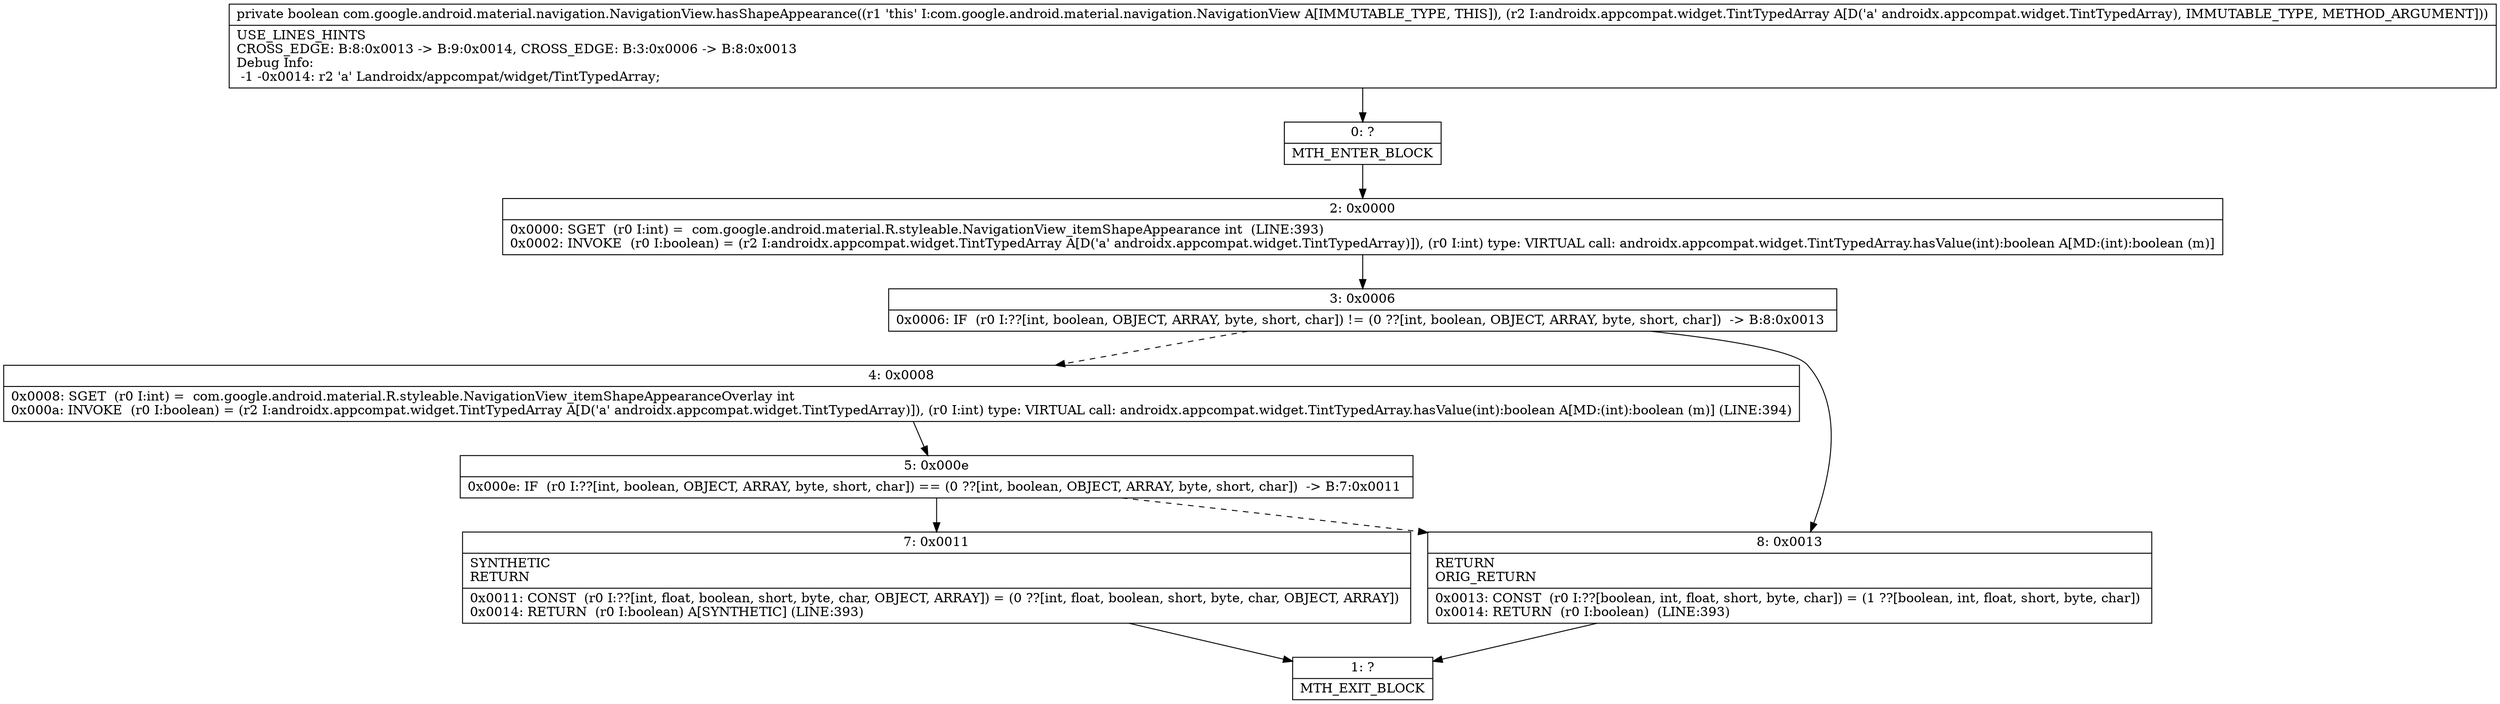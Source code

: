 digraph "CFG forcom.google.android.material.navigation.NavigationView.hasShapeAppearance(Landroidx\/appcompat\/widget\/TintTypedArray;)Z" {
Node_0 [shape=record,label="{0\:\ ?|MTH_ENTER_BLOCK\l}"];
Node_2 [shape=record,label="{2\:\ 0x0000|0x0000: SGET  (r0 I:int) =  com.google.android.material.R.styleable.NavigationView_itemShapeAppearance int  (LINE:393)\l0x0002: INVOKE  (r0 I:boolean) = (r2 I:androidx.appcompat.widget.TintTypedArray A[D('a' androidx.appcompat.widget.TintTypedArray)]), (r0 I:int) type: VIRTUAL call: androidx.appcompat.widget.TintTypedArray.hasValue(int):boolean A[MD:(int):boolean (m)]\l}"];
Node_3 [shape=record,label="{3\:\ 0x0006|0x0006: IF  (r0 I:??[int, boolean, OBJECT, ARRAY, byte, short, char]) != (0 ??[int, boolean, OBJECT, ARRAY, byte, short, char])  \-\> B:8:0x0013 \l}"];
Node_4 [shape=record,label="{4\:\ 0x0008|0x0008: SGET  (r0 I:int) =  com.google.android.material.R.styleable.NavigationView_itemShapeAppearanceOverlay int \l0x000a: INVOKE  (r0 I:boolean) = (r2 I:androidx.appcompat.widget.TintTypedArray A[D('a' androidx.appcompat.widget.TintTypedArray)]), (r0 I:int) type: VIRTUAL call: androidx.appcompat.widget.TintTypedArray.hasValue(int):boolean A[MD:(int):boolean (m)] (LINE:394)\l}"];
Node_5 [shape=record,label="{5\:\ 0x000e|0x000e: IF  (r0 I:??[int, boolean, OBJECT, ARRAY, byte, short, char]) == (0 ??[int, boolean, OBJECT, ARRAY, byte, short, char])  \-\> B:7:0x0011 \l}"];
Node_7 [shape=record,label="{7\:\ 0x0011|SYNTHETIC\lRETURN\l|0x0011: CONST  (r0 I:??[int, float, boolean, short, byte, char, OBJECT, ARRAY]) = (0 ??[int, float, boolean, short, byte, char, OBJECT, ARRAY]) \l0x0014: RETURN  (r0 I:boolean) A[SYNTHETIC] (LINE:393)\l}"];
Node_1 [shape=record,label="{1\:\ ?|MTH_EXIT_BLOCK\l}"];
Node_8 [shape=record,label="{8\:\ 0x0013|RETURN\lORIG_RETURN\l|0x0013: CONST  (r0 I:??[boolean, int, float, short, byte, char]) = (1 ??[boolean, int, float, short, byte, char]) \l0x0014: RETURN  (r0 I:boolean)  (LINE:393)\l}"];
MethodNode[shape=record,label="{private boolean com.google.android.material.navigation.NavigationView.hasShapeAppearance((r1 'this' I:com.google.android.material.navigation.NavigationView A[IMMUTABLE_TYPE, THIS]), (r2 I:androidx.appcompat.widget.TintTypedArray A[D('a' androidx.appcompat.widget.TintTypedArray), IMMUTABLE_TYPE, METHOD_ARGUMENT]))  | USE_LINES_HINTS\lCROSS_EDGE: B:8:0x0013 \-\> B:9:0x0014, CROSS_EDGE: B:3:0x0006 \-\> B:8:0x0013\lDebug Info:\l  \-1 \-0x0014: r2 'a' Landroidx\/appcompat\/widget\/TintTypedArray;\l}"];
MethodNode -> Node_0;Node_0 -> Node_2;
Node_2 -> Node_3;
Node_3 -> Node_4[style=dashed];
Node_3 -> Node_8;
Node_4 -> Node_5;
Node_5 -> Node_7;
Node_5 -> Node_8[style=dashed];
Node_7 -> Node_1;
Node_8 -> Node_1;
}

